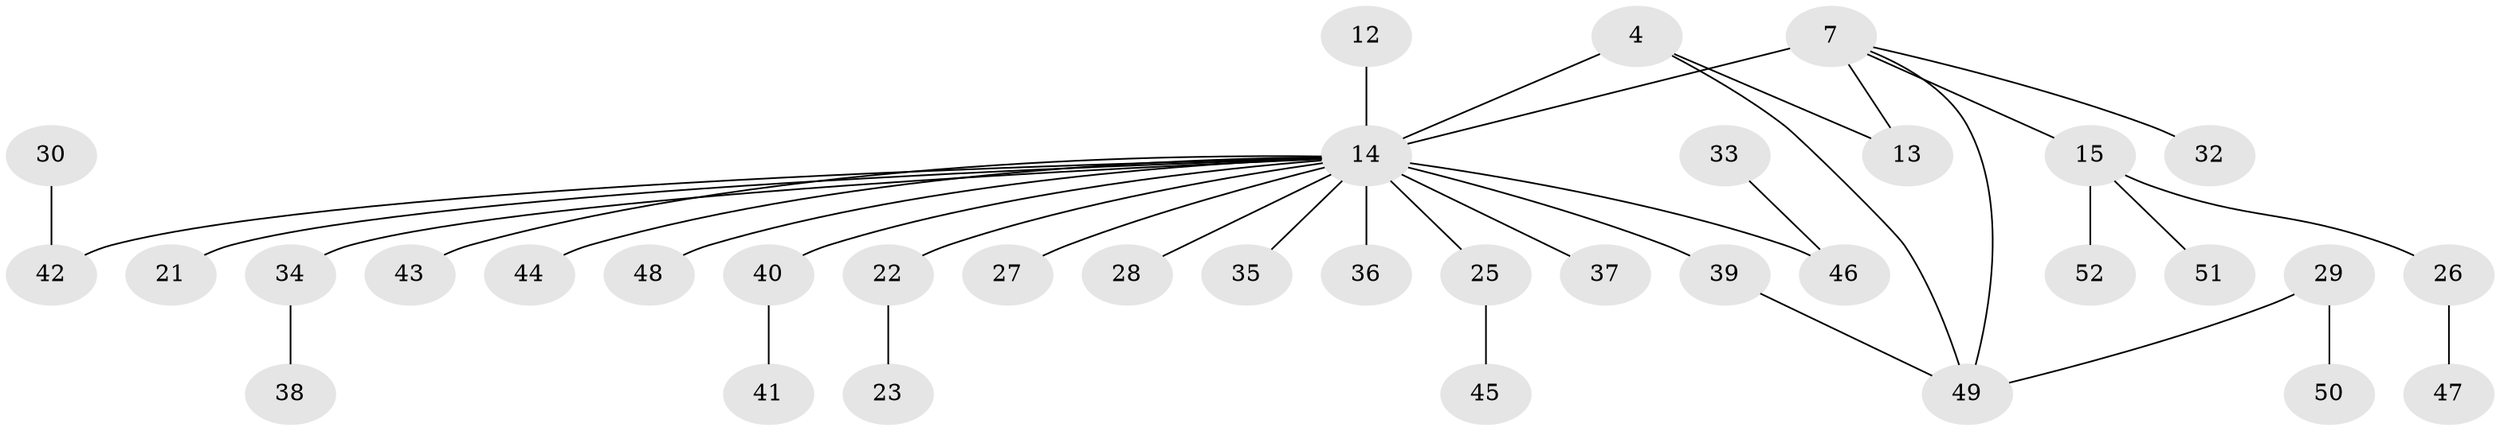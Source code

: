 // original degree distribution, {10: 0.019230769230769232, 3: 0.11538461538461539, 5: 0.038461538461538464, 4: 0.038461538461538464, 6: 0.057692307692307696, 9: 0.019230769230769232, 2: 0.19230769230769232, 1: 0.5192307692307693}
// Generated by graph-tools (version 1.1) at 2025/58/03/04/25 21:58:10]
// undirected, 36 vertices, 38 edges
graph export_dot {
graph [start="1"]
  node [color=gray90,style=filled];
  4;
  7 [super="+5"];
  12;
  13 [super="+6"];
  14 [super="+8+10"];
  15;
  21;
  22;
  23;
  25 [super="+18"];
  26;
  27;
  28;
  29;
  30;
  32;
  33;
  34;
  35 [super="+19"];
  36 [super="+20"];
  37;
  38;
  39;
  40;
  41;
  42 [super="+9"];
  43;
  44 [super="+11"];
  45;
  46 [super="+31"];
  47;
  48;
  49 [super="+24"];
  50;
  51;
  52;
  4 -- 14 [weight=2];
  4 -- 13;
  4 -- 49;
  7 -- 15 [weight=2];
  7 -- 32;
  7 -- 14 [weight=5];
  7 -- 13;
  7 -- 49;
  12 -- 14;
  14 -- 22;
  14 -- 34;
  14 -- 48;
  14 -- 43;
  14 -- 28;
  14 -- 37;
  14 -- 39;
  14 -- 40;
  14 -- 21;
  14 -- 27;
  14 -- 46;
  14 -- 25;
  14 -- 42;
  14 -- 44;
  14 -- 35;
  14 -- 36;
  15 -- 26;
  15 -- 51;
  15 -- 52;
  22 -- 23;
  25 -- 45;
  26 -- 47;
  29 -- 50;
  29 -- 49;
  30 -- 42;
  33 -- 46;
  34 -- 38;
  39 -- 49;
  40 -- 41;
}

